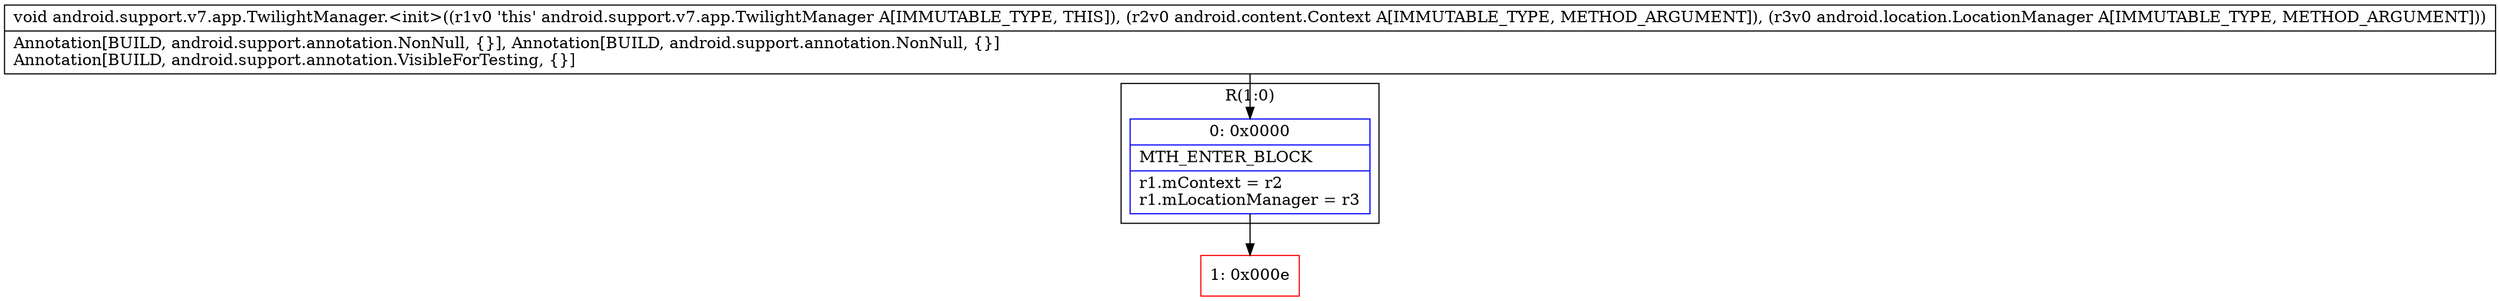 digraph "CFG forandroid.support.v7.app.TwilightManager.\<init\>(Landroid\/content\/Context;Landroid\/location\/LocationManager;)V" {
subgraph cluster_Region_672523419 {
label = "R(1:0)";
node [shape=record,color=blue];
Node_0 [shape=record,label="{0\:\ 0x0000|MTH_ENTER_BLOCK\l|r1.mContext = r2\lr1.mLocationManager = r3\l}"];
}
Node_1 [shape=record,color=red,label="{1\:\ 0x000e}"];
MethodNode[shape=record,label="{void android.support.v7.app.TwilightManager.\<init\>((r1v0 'this' android.support.v7.app.TwilightManager A[IMMUTABLE_TYPE, THIS]), (r2v0 android.content.Context A[IMMUTABLE_TYPE, METHOD_ARGUMENT]), (r3v0 android.location.LocationManager A[IMMUTABLE_TYPE, METHOD_ARGUMENT]))  | Annotation[BUILD, android.support.annotation.NonNull, \{\}], Annotation[BUILD, android.support.annotation.NonNull, \{\}]\lAnnotation[BUILD, android.support.annotation.VisibleForTesting, \{\}]\l}"];
MethodNode -> Node_0;
Node_0 -> Node_1;
}

